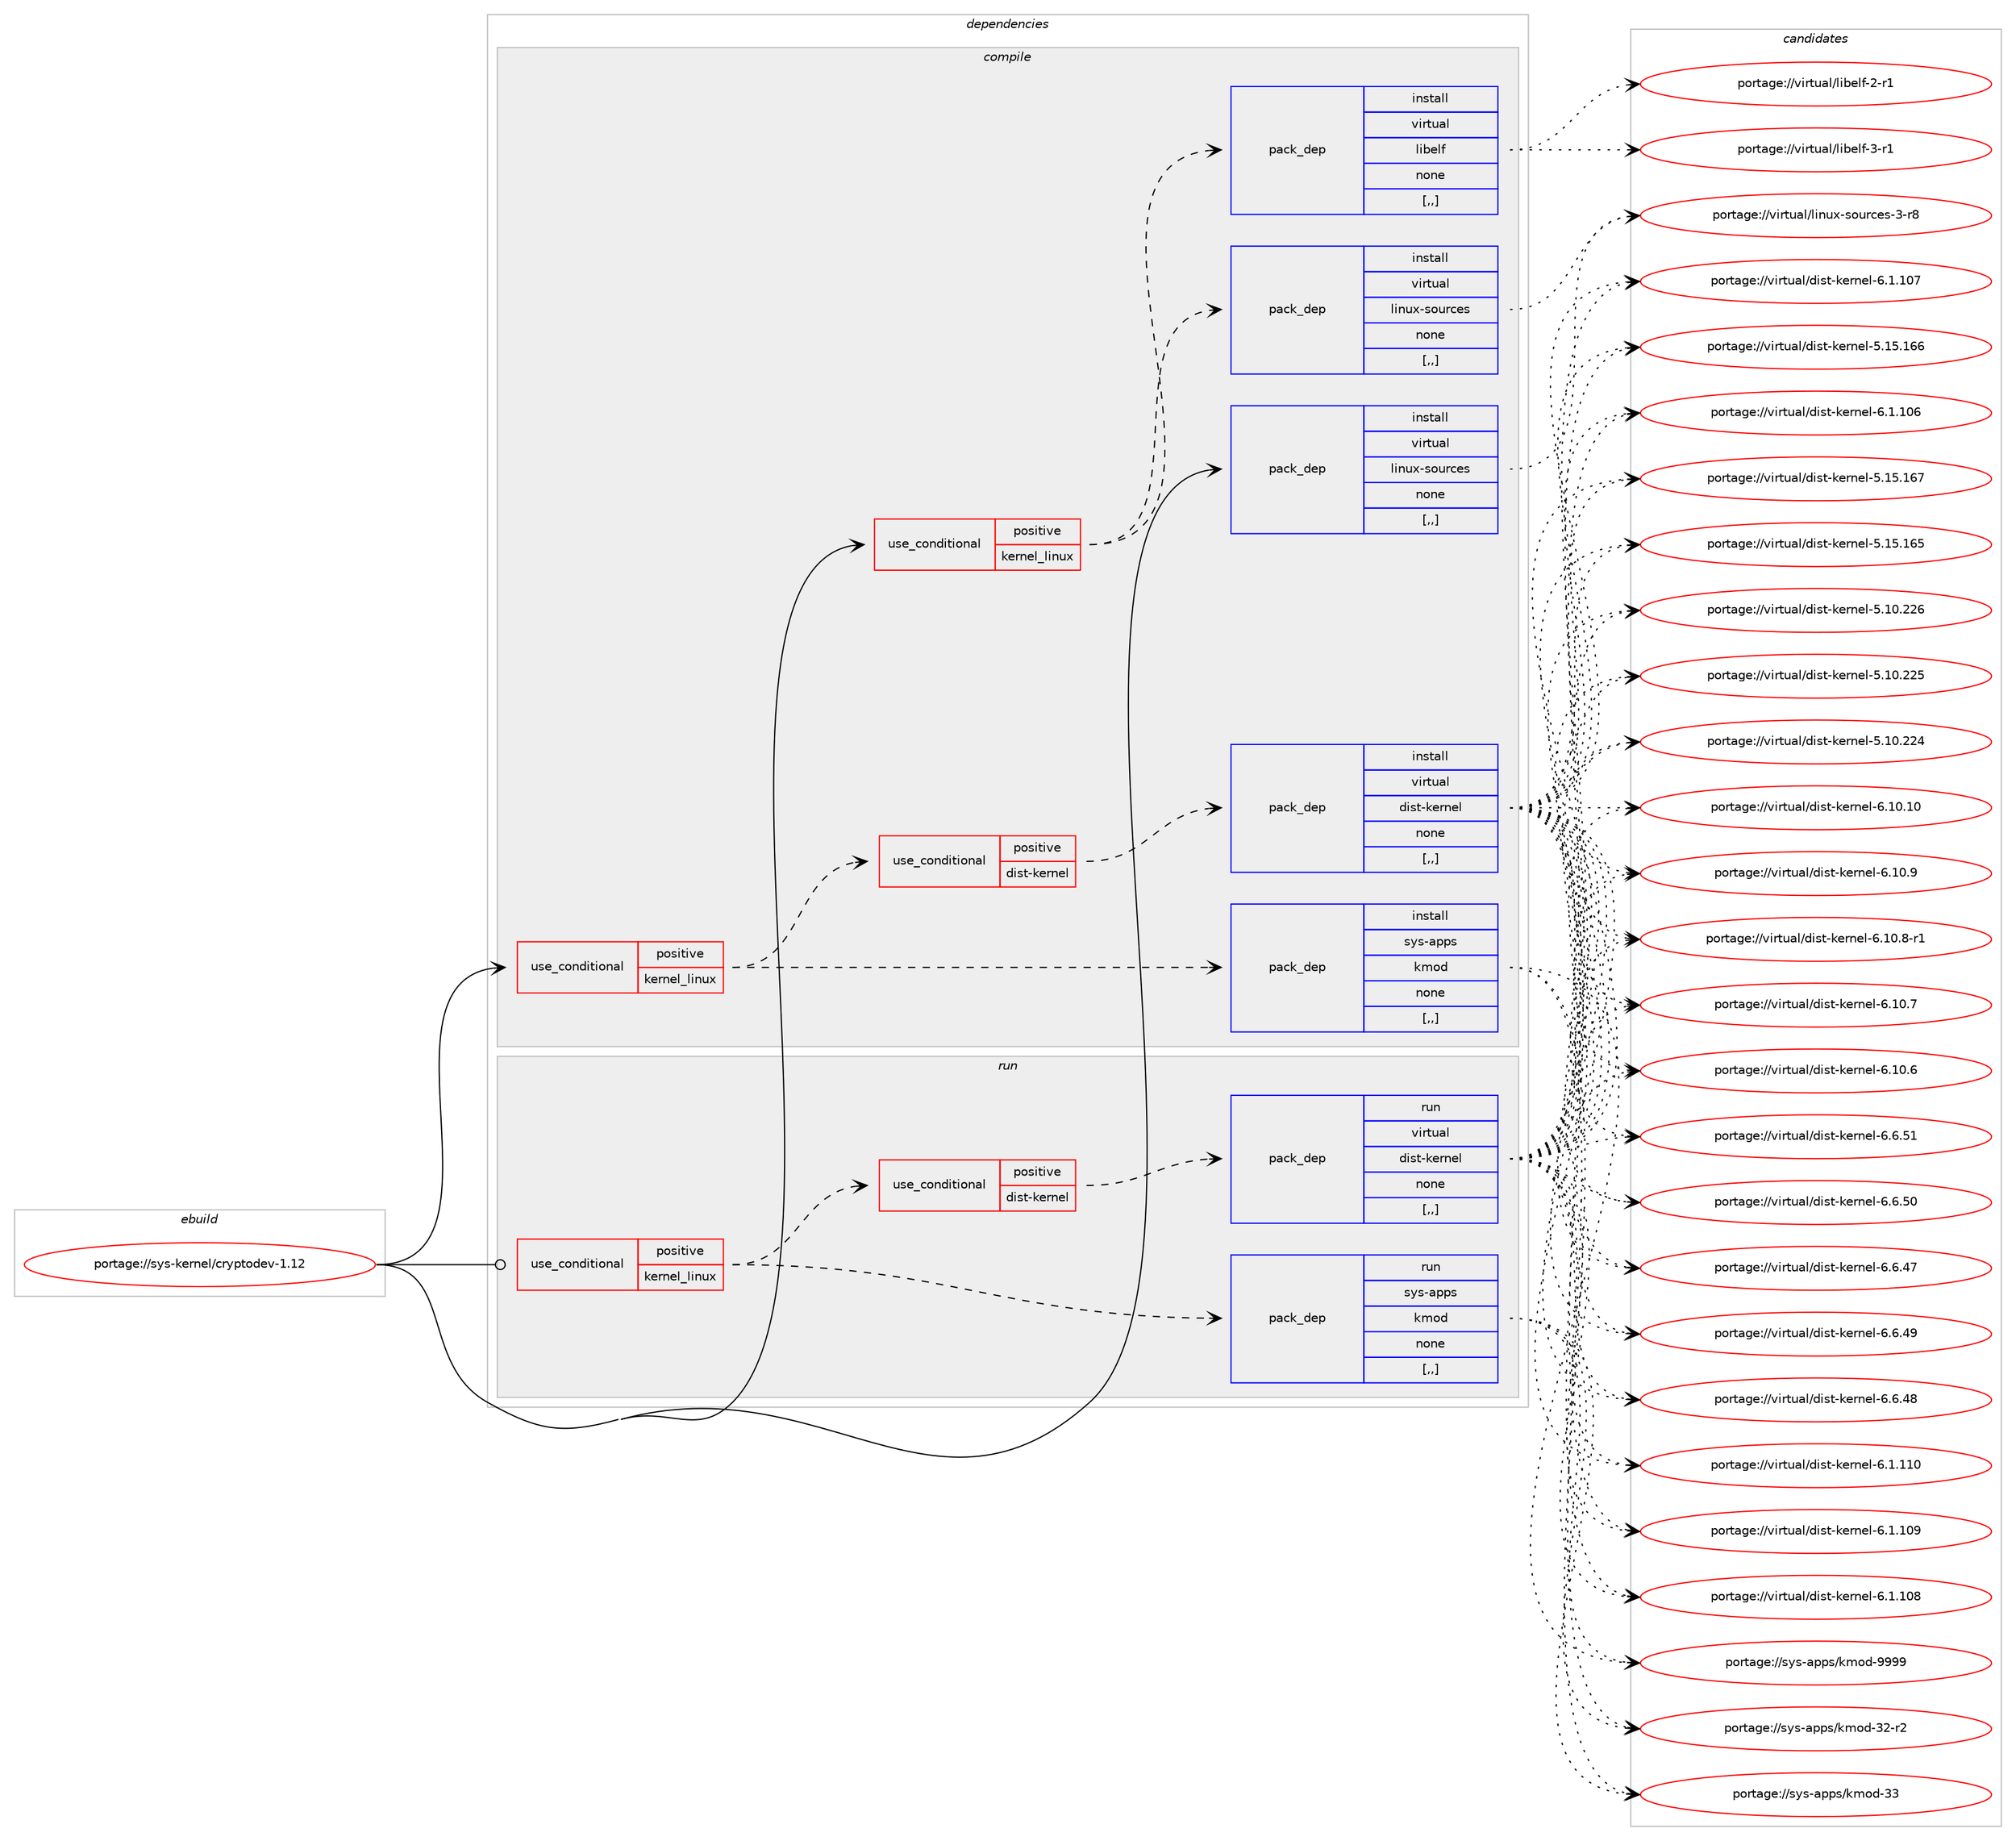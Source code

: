 digraph prolog {

# *************
# Graph options
# *************

newrank=true;
concentrate=true;
compound=true;
graph [rankdir=LR,fontname=Helvetica,fontsize=10,ranksep=1.5];#, ranksep=2.5, nodesep=0.2];
edge  [arrowhead=vee];
node  [fontname=Helvetica,fontsize=10];

# **********
# The ebuild
# **********

subgraph cluster_leftcol {
color=gray;
label=<<i>ebuild</i>>;
id [label="portage://sys-kernel/cryptodev-1.12", color=red, width=4, href="../sys-kernel/cryptodev-1.12.svg"];
}

# ****************
# The dependencies
# ****************

subgraph cluster_midcol {
color=gray;
label=<<i>dependencies</i>>;
subgraph cluster_compile {
fillcolor="#eeeeee";
style=filled;
label=<<i>compile</i>>;
subgraph cond251055 {
dependency949412 [label=<<TABLE BORDER="0" CELLBORDER="1" CELLSPACING="0" CELLPADDING="4"><TR><TD ROWSPAN="3" CELLPADDING="10">use_conditional</TD></TR><TR><TD>positive</TD></TR><TR><TD>kernel_linux</TD></TR></TABLE>>, shape=none, color=red];
subgraph pack691644 {
dependency949413 [label=<<TABLE BORDER="0" CELLBORDER="1" CELLSPACING="0" CELLPADDING="4" WIDTH="220"><TR><TD ROWSPAN="6" CELLPADDING="30">pack_dep</TD></TR><TR><TD WIDTH="110">install</TD></TR><TR><TD>sys-apps</TD></TR><TR><TD>kmod</TD></TR><TR><TD>none</TD></TR><TR><TD>[,,]</TD></TR></TABLE>>, shape=none, color=blue];
}
dependency949412:e -> dependency949413:w [weight=20,style="dashed",arrowhead="vee"];
subgraph cond251056 {
dependency949414 [label=<<TABLE BORDER="0" CELLBORDER="1" CELLSPACING="0" CELLPADDING="4"><TR><TD ROWSPAN="3" CELLPADDING="10">use_conditional</TD></TR><TR><TD>positive</TD></TR><TR><TD>dist-kernel</TD></TR></TABLE>>, shape=none, color=red];
subgraph pack691645 {
dependency949415 [label=<<TABLE BORDER="0" CELLBORDER="1" CELLSPACING="0" CELLPADDING="4" WIDTH="220"><TR><TD ROWSPAN="6" CELLPADDING="30">pack_dep</TD></TR><TR><TD WIDTH="110">install</TD></TR><TR><TD>virtual</TD></TR><TR><TD>dist-kernel</TD></TR><TR><TD>none</TD></TR><TR><TD>[,,]</TD></TR></TABLE>>, shape=none, color=blue];
}
dependency949414:e -> dependency949415:w [weight=20,style="dashed",arrowhead="vee"];
}
dependency949412:e -> dependency949414:w [weight=20,style="dashed",arrowhead="vee"];
}
id:e -> dependency949412:w [weight=20,style="solid",arrowhead="vee"];
subgraph cond251057 {
dependency949416 [label=<<TABLE BORDER="0" CELLBORDER="1" CELLSPACING="0" CELLPADDING="4"><TR><TD ROWSPAN="3" CELLPADDING="10">use_conditional</TD></TR><TR><TD>positive</TD></TR><TR><TD>kernel_linux</TD></TR></TABLE>>, shape=none, color=red];
subgraph pack691646 {
dependency949417 [label=<<TABLE BORDER="0" CELLBORDER="1" CELLSPACING="0" CELLPADDING="4" WIDTH="220"><TR><TD ROWSPAN="6" CELLPADDING="30">pack_dep</TD></TR><TR><TD WIDTH="110">install</TD></TR><TR><TD>virtual</TD></TR><TR><TD>linux-sources</TD></TR><TR><TD>none</TD></TR><TR><TD>[,,]</TD></TR></TABLE>>, shape=none, color=blue];
}
dependency949416:e -> dependency949417:w [weight=20,style="dashed",arrowhead="vee"];
subgraph pack691647 {
dependency949418 [label=<<TABLE BORDER="0" CELLBORDER="1" CELLSPACING="0" CELLPADDING="4" WIDTH="220"><TR><TD ROWSPAN="6" CELLPADDING="30">pack_dep</TD></TR><TR><TD WIDTH="110">install</TD></TR><TR><TD>virtual</TD></TR><TR><TD>libelf</TD></TR><TR><TD>none</TD></TR><TR><TD>[,,]</TD></TR></TABLE>>, shape=none, color=blue];
}
dependency949416:e -> dependency949418:w [weight=20,style="dashed",arrowhead="vee"];
}
id:e -> dependency949416:w [weight=20,style="solid",arrowhead="vee"];
subgraph pack691648 {
dependency949419 [label=<<TABLE BORDER="0" CELLBORDER="1" CELLSPACING="0" CELLPADDING="4" WIDTH="220"><TR><TD ROWSPAN="6" CELLPADDING="30">pack_dep</TD></TR><TR><TD WIDTH="110">install</TD></TR><TR><TD>virtual</TD></TR><TR><TD>linux-sources</TD></TR><TR><TD>none</TD></TR><TR><TD>[,,]</TD></TR></TABLE>>, shape=none, color=blue];
}
id:e -> dependency949419:w [weight=20,style="solid",arrowhead="vee"];
}
subgraph cluster_compileandrun {
fillcolor="#eeeeee";
style=filled;
label=<<i>compile and run</i>>;
}
subgraph cluster_run {
fillcolor="#eeeeee";
style=filled;
label=<<i>run</i>>;
subgraph cond251058 {
dependency949420 [label=<<TABLE BORDER="0" CELLBORDER="1" CELLSPACING="0" CELLPADDING="4"><TR><TD ROWSPAN="3" CELLPADDING="10">use_conditional</TD></TR><TR><TD>positive</TD></TR><TR><TD>kernel_linux</TD></TR></TABLE>>, shape=none, color=red];
subgraph pack691649 {
dependency949421 [label=<<TABLE BORDER="0" CELLBORDER="1" CELLSPACING="0" CELLPADDING="4" WIDTH="220"><TR><TD ROWSPAN="6" CELLPADDING="30">pack_dep</TD></TR><TR><TD WIDTH="110">run</TD></TR><TR><TD>sys-apps</TD></TR><TR><TD>kmod</TD></TR><TR><TD>none</TD></TR><TR><TD>[,,]</TD></TR></TABLE>>, shape=none, color=blue];
}
dependency949420:e -> dependency949421:w [weight=20,style="dashed",arrowhead="vee"];
subgraph cond251059 {
dependency949422 [label=<<TABLE BORDER="0" CELLBORDER="1" CELLSPACING="0" CELLPADDING="4"><TR><TD ROWSPAN="3" CELLPADDING="10">use_conditional</TD></TR><TR><TD>positive</TD></TR><TR><TD>dist-kernel</TD></TR></TABLE>>, shape=none, color=red];
subgraph pack691650 {
dependency949423 [label=<<TABLE BORDER="0" CELLBORDER="1" CELLSPACING="0" CELLPADDING="4" WIDTH="220"><TR><TD ROWSPAN="6" CELLPADDING="30">pack_dep</TD></TR><TR><TD WIDTH="110">run</TD></TR><TR><TD>virtual</TD></TR><TR><TD>dist-kernel</TD></TR><TR><TD>none</TD></TR><TR><TD>[,,]</TD></TR></TABLE>>, shape=none, color=blue];
}
dependency949422:e -> dependency949423:w [weight=20,style="dashed",arrowhead="vee"];
}
dependency949420:e -> dependency949422:w [weight=20,style="dashed",arrowhead="vee"];
}
id:e -> dependency949420:w [weight=20,style="solid",arrowhead="odot"];
}
}

# **************
# The candidates
# **************

subgraph cluster_choices {
rank=same;
color=gray;
label=<<i>candidates</i>>;

subgraph choice691644 {
color=black;
nodesep=1;
choice1151211154597112112115471071091111004557575757 [label="portage://sys-apps/kmod-9999", color=red, width=4,href="../sys-apps/kmod-9999.svg"];
choice115121115459711211211547107109111100455151 [label="portage://sys-apps/kmod-33", color=red, width=4,href="../sys-apps/kmod-33.svg"];
choice1151211154597112112115471071091111004551504511450 [label="portage://sys-apps/kmod-32-r2", color=red, width=4,href="../sys-apps/kmod-32-r2.svg"];
dependency949413:e -> choice1151211154597112112115471071091111004557575757:w [style=dotted,weight="100"];
dependency949413:e -> choice115121115459711211211547107109111100455151:w [style=dotted,weight="100"];
dependency949413:e -> choice1151211154597112112115471071091111004551504511450:w [style=dotted,weight="100"];
}
subgraph choice691645 {
color=black;
nodesep=1;
choice1181051141161179710847100105115116451071011141101011084554464948464948 [label="portage://virtual/dist-kernel-6.10.10", color=red, width=4,href="../virtual/dist-kernel-6.10.10.svg"];
choice11810511411611797108471001051151164510710111411010110845544649484657 [label="portage://virtual/dist-kernel-6.10.9", color=red, width=4,href="../virtual/dist-kernel-6.10.9.svg"];
choice118105114116117971084710010511511645107101114110101108455446494846564511449 [label="portage://virtual/dist-kernel-6.10.8-r1", color=red, width=4,href="../virtual/dist-kernel-6.10.8-r1.svg"];
choice11810511411611797108471001051151164510710111411010110845544649484655 [label="portage://virtual/dist-kernel-6.10.7", color=red, width=4,href="../virtual/dist-kernel-6.10.7.svg"];
choice11810511411611797108471001051151164510710111411010110845544649484654 [label="portage://virtual/dist-kernel-6.10.6", color=red, width=4,href="../virtual/dist-kernel-6.10.6.svg"];
choice11810511411611797108471001051151164510710111411010110845544654465349 [label="portage://virtual/dist-kernel-6.6.51", color=red, width=4,href="../virtual/dist-kernel-6.6.51.svg"];
choice11810511411611797108471001051151164510710111411010110845544654465348 [label="portage://virtual/dist-kernel-6.6.50", color=red, width=4,href="../virtual/dist-kernel-6.6.50.svg"];
choice11810511411611797108471001051151164510710111411010110845544654465257 [label="portage://virtual/dist-kernel-6.6.49", color=red, width=4,href="../virtual/dist-kernel-6.6.49.svg"];
choice11810511411611797108471001051151164510710111411010110845544654465256 [label="portage://virtual/dist-kernel-6.6.48", color=red, width=4,href="../virtual/dist-kernel-6.6.48.svg"];
choice11810511411611797108471001051151164510710111411010110845544654465255 [label="portage://virtual/dist-kernel-6.6.47", color=red, width=4,href="../virtual/dist-kernel-6.6.47.svg"];
choice1181051141161179710847100105115116451071011141101011084554464946494948 [label="portage://virtual/dist-kernel-6.1.110", color=red, width=4,href="../virtual/dist-kernel-6.1.110.svg"];
choice1181051141161179710847100105115116451071011141101011084554464946494857 [label="portage://virtual/dist-kernel-6.1.109", color=red, width=4,href="../virtual/dist-kernel-6.1.109.svg"];
choice1181051141161179710847100105115116451071011141101011084554464946494856 [label="portage://virtual/dist-kernel-6.1.108", color=red, width=4,href="../virtual/dist-kernel-6.1.108.svg"];
choice1181051141161179710847100105115116451071011141101011084554464946494855 [label="portage://virtual/dist-kernel-6.1.107", color=red, width=4,href="../virtual/dist-kernel-6.1.107.svg"];
choice1181051141161179710847100105115116451071011141101011084554464946494854 [label="portage://virtual/dist-kernel-6.1.106", color=red, width=4,href="../virtual/dist-kernel-6.1.106.svg"];
choice118105114116117971084710010511511645107101114110101108455346495346495455 [label="portage://virtual/dist-kernel-5.15.167", color=red, width=4,href="../virtual/dist-kernel-5.15.167.svg"];
choice118105114116117971084710010511511645107101114110101108455346495346495454 [label="portage://virtual/dist-kernel-5.15.166", color=red, width=4,href="../virtual/dist-kernel-5.15.166.svg"];
choice118105114116117971084710010511511645107101114110101108455346495346495453 [label="portage://virtual/dist-kernel-5.15.165", color=red, width=4,href="../virtual/dist-kernel-5.15.165.svg"];
choice118105114116117971084710010511511645107101114110101108455346494846505054 [label="portage://virtual/dist-kernel-5.10.226", color=red, width=4,href="../virtual/dist-kernel-5.10.226.svg"];
choice118105114116117971084710010511511645107101114110101108455346494846505053 [label="portage://virtual/dist-kernel-5.10.225", color=red, width=4,href="../virtual/dist-kernel-5.10.225.svg"];
choice118105114116117971084710010511511645107101114110101108455346494846505052 [label="portage://virtual/dist-kernel-5.10.224", color=red, width=4,href="../virtual/dist-kernel-5.10.224.svg"];
dependency949415:e -> choice1181051141161179710847100105115116451071011141101011084554464948464948:w [style=dotted,weight="100"];
dependency949415:e -> choice11810511411611797108471001051151164510710111411010110845544649484657:w [style=dotted,weight="100"];
dependency949415:e -> choice118105114116117971084710010511511645107101114110101108455446494846564511449:w [style=dotted,weight="100"];
dependency949415:e -> choice11810511411611797108471001051151164510710111411010110845544649484655:w [style=dotted,weight="100"];
dependency949415:e -> choice11810511411611797108471001051151164510710111411010110845544649484654:w [style=dotted,weight="100"];
dependency949415:e -> choice11810511411611797108471001051151164510710111411010110845544654465349:w [style=dotted,weight="100"];
dependency949415:e -> choice11810511411611797108471001051151164510710111411010110845544654465348:w [style=dotted,weight="100"];
dependency949415:e -> choice11810511411611797108471001051151164510710111411010110845544654465257:w [style=dotted,weight="100"];
dependency949415:e -> choice11810511411611797108471001051151164510710111411010110845544654465256:w [style=dotted,weight="100"];
dependency949415:e -> choice11810511411611797108471001051151164510710111411010110845544654465255:w [style=dotted,weight="100"];
dependency949415:e -> choice1181051141161179710847100105115116451071011141101011084554464946494948:w [style=dotted,weight="100"];
dependency949415:e -> choice1181051141161179710847100105115116451071011141101011084554464946494857:w [style=dotted,weight="100"];
dependency949415:e -> choice1181051141161179710847100105115116451071011141101011084554464946494856:w [style=dotted,weight="100"];
dependency949415:e -> choice1181051141161179710847100105115116451071011141101011084554464946494855:w [style=dotted,weight="100"];
dependency949415:e -> choice1181051141161179710847100105115116451071011141101011084554464946494854:w [style=dotted,weight="100"];
dependency949415:e -> choice118105114116117971084710010511511645107101114110101108455346495346495455:w [style=dotted,weight="100"];
dependency949415:e -> choice118105114116117971084710010511511645107101114110101108455346495346495454:w [style=dotted,weight="100"];
dependency949415:e -> choice118105114116117971084710010511511645107101114110101108455346495346495453:w [style=dotted,weight="100"];
dependency949415:e -> choice118105114116117971084710010511511645107101114110101108455346494846505054:w [style=dotted,weight="100"];
dependency949415:e -> choice118105114116117971084710010511511645107101114110101108455346494846505053:w [style=dotted,weight="100"];
dependency949415:e -> choice118105114116117971084710010511511645107101114110101108455346494846505052:w [style=dotted,weight="100"];
}
subgraph choice691646 {
color=black;
nodesep=1;
choice1181051141161179710847108105110117120451151111171149910111545514511456 [label="portage://virtual/linux-sources-3-r8", color=red, width=4,href="../virtual/linux-sources-3-r8.svg"];
dependency949417:e -> choice1181051141161179710847108105110117120451151111171149910111545514511456:w [style=dotted,weight="100"];
}
subgraph choice691647 {
color=black;
nodesep=1;
choice11810511411611797108471081059810110810245514511449 [label="portage://virtual/libelf-3-r1", color=red, width=4,href="../virtual/libelf-3-r1.svg"];
choice11810511411611797108471081059810110810245504511449 [label="portage://virtual/libelf-2-r1", color=red, width=4,href="../virtual/libelf-2-r1.svg"];
dependency949418:e -> choice11810511411611797108471081059810110810245514511449:w [style=dotted,weight="100"];
dependency949418:e -> choice11810511411611797108471081059810110810245504511449:w [style=dotted,weight="100"];
}
subgraph choice691648 {
color=black;
nodesep=1;
choice1181051141161179710847108105110117120451151111171149910111545514511456 [label="portage://virtual/linux-sources-3-r8", color=red, width=4,href="../virtual/linux-sources-3-r8.svg"];
dependency949419:e -> choice1181051141161179710847108105110117120451151111171149910111545514511456:w [style=dotted,weight="100"];
}
subgraph choice691649 {
color=black;
nodesep=1;
choice1151211154597112112115471071091111004557575757 [label="portage://sys-apps/kmod-9999", color=red, width=4,href="../sys-apps/kmod-9999.svg"];
choice115121115459711211211547107109111100455151 [label="portage://sys-apps/kmod-33", color=red, width=4,href="../sys-apps/kmod-33.svg"];
choice1151211154597112112115471071091111004551504511450 [label="portage://sys-apps/kmod-32-r2", color=red, width=4,href="../sys-apps/kmod-32-r2.svg"];
dependency949421:e -> choice1151211154597112112115471071091111004557575757:w [style=dotted,weight="100"];
dependency949421:e -> choice115121115459711211211547107109111100455151:w [style=dotted,weight="100"];
dependency949421:e -> choice1151211154597112112115471071091111004551504511450:w [style=dotted,weight="100"];
}
subgraph choice691650 {
color=black;
nodesep=1;
choice1181051141161179710847100105115116451071011141101011084554464948464948 [label="portage://virtual/dist-kernel-6.10.10", color=red, width=4,href="../virtual/dist-kernel-6.10.10.svg"];
choice11810511411611797108471001051151164510710111411010110845544649484657 [label="portage://virtual/dist-kernel-6.10.9", color=red, width=4,href="../virtual/dist-kernel-6.10.9.svg"];
choice118105114116117971084710010511511645107101114110101108455446494846564511449 [label="portage://virtual/dist-kernel-6.10.8-r1", color=red, width=4,href="../virtual/dist-kernel-6.10.8-r1.svg"];
choice11810511411611797108471001051151164510710111411010110845544649484655 [label="portage://virtual/dist-kernel-6.10.7", color=red, width=4,href="../virtual/dist-kernel-6.10.7.svg"];
choice11810511411611797108471001051151164510710111411010110845544649484654 [label="portage://virtual/dist-kernel-6.10.6", color=red, width=4,href="../virtual/dist-kernel-6.10.6.svg"];
choice11810511411611797108471001051151164510710111411010110845544654465349 [label="portage://virtual/dist-kernel-6.6.51", color=red, width=4,href="../virtual/dist-kernel-6.6.51.svg"];
choice11810511411611797108471001051151164510710111411010110845544654465348 [label="portage://virtual/dist-kernel-6.6.50", color=red, width=4,href="../virtual/dist-kernel-6.6.50.svg"];
choice11810511411611797108471001051151164510710111411010110845544654465257 [label="portage://virtual/dist-kernel-6.6.49", color=red, width=4,href="../virtual/dist-kernel-6.6.49.svg"];
choice11810511411611797108471001051151164510710111411010110845544654465256 [label="portage://virtual/dist-kernel-6.6.48", color=red, width=4,href="../virtual/dist-kernel-6.6.48.svg"];
choice11810511411611797108471001051151164510710111411010110845544654465255 [label="portage://virtual/dist-kernel-6.6.47", color=red, width=4,href="../virtual/dist-kernel-6.6.47.svg"];
choice1181051141161179710847100105115116451071011141101011084554464946494948 [label="portage://virtual/dist-kernel-6.1.110", color=red, width=4,href="../virtual/dist-kernel-6.1.110.svg"];
choice1181051141161179710847100105115116451071011141101011084554464946494857 [label="portage://virtual/dist-kernel-6.1.109", color=red, width=4,href="../virtual/dist-kernel-6.1.109.svg"];
choice1181051141161179710847100105115116451071011141101011084554464946494856 [label="portage://virtual/dist-kernel-6.1.108", color=red, width=4,href="../virtual/dist-kernel-6.1.108.svg"];
choice1181051141161179710847100105115116451071011141101011084554464946494855 [label="portage://virtual/dist-kernel-6.1.107", color=red, width=4,href="../virtual/dist-kernel-6.1.107.svg"];
choice1181051141161179710847100105115116451071011141101011084554464946494854 [label="portage://virtual/dist-kernel-6.1.106", color=red, width=4,href="../virtual/dist-kernel-6.1.106.svg"];
choice118105114116117971084710010511511645107101114110101108455346495346495455 [label="portage://virtual/dist-kernel-5.15.167", color=red, width=4,href="../virtual/dist-kernel-5.15.167.svg"];
choice118105114116117971084710010511511645107101114110101108455346495346495454 [label="portage://virtual/dist-kernel-5.15.166", color=red, width=4,href="../virtual/dist-kernel-5.15.166.svg"];
choice118105114116117971084710010511511645107101114110101108455346495346495453 [label="portage://virtual/dist-kernel-5.15.165", color=red, width=4,href="../virtual/dist-kernel-5.15.165.svg"];
choice118105114116117971084710010511511645107101114110101108455346494846505054 [label="portage://virtual/dist-kernel-5.10.226", color=red, width=4,href="../virtual/dist-kernel-5.10.226.svg"];
choice118105114116117971084710010511511645107101114110101108455346494846505053 [label="portage://virtual/dist-kernel-5.10.225", color=red, width=4,href="../virtual/dist-kernel-5.10.225.svg"];
choice118105114116117971084710010511511645107101114110101108455346494846505052 [label="portage://virtual/dist-kernel-5.10.224", color=red, width=4,href="../virtual/dist-kernel-5.10.224.svg"];
dependency949423:e -> choice1181051141161179710847100105115116451071011141101011084554464948464948:w [style=dotted,weight="100"];
dependency949423:e -> choice11810511411611797108471001051151164510710111411010110845544649484657:w [style=dotted,weight="100"];
dependency949423:e -> choice118105114116117971084710010511511645107101114110101108455446494846564511449:w [style=dotted,weight="100"];
dependency949423:e -> choice11810511411611797108471001051151164510710111411010110845544649484655:w [style=dotted,weight="100"];
dependency949423:e -> choice11810511411611797108471001051151164510710111411010110845544649484654:w [style=dotted,weight="100"];
dependency949423:e -> choice11810511411611797108471001051151164510710111411010110845544654465349:w [style=dotted,weight="100"];
dependency949423:e -> choice11810511411611797108471001051151164510710111411010110845544654465348:w [style=dotted,weight="100"];
dependency949423:e -> choice11810511411611797108471001051151164510710111411010110845544654465257:w [style=dotted,weight="100"];
dependency949423:e -> choice11810511411611797108471001051151164510710111411010110845544654465256:w [style=dotted,weight="100"];
dependency949423:e -> choice11810511411611797108471001051151164510710111411010110845544654465255:w [style=dotted,weight="100"];
dependency949423:e -> choice1181051141161179710847100105115116451071011141101011084554464946494948:w [style=dotted,weight="100"];
dependency949423:e -> choice1181051141161179710847100105115116451071011141101011084554464946494857:w [style=dotted,weight="100"];
dependency949423:e -> choice1181051141161179710847100105115116451071011141101011084554464946494856:w [style=dotted,weight="100"];
dependency949423:e -> choice1181051141161179710847100105115116451071011141101011084554464946494855:w [style=dotted,weight="100"];
dependency949423:e -> choice1181051141161179710847100105115116451071011141101011084554464946494854:w [style=dotted,weight="100"];
dependency949423:e -> choice118105114116117971084710010511511645107101114110101108455346495346495455:w [style=dotted,weight="100"];
dependency949423:e -> choice118105114116117971084710010511511645107101114110101108455346495346495454:w [style=dotted,weight="100"];
dependency949423:e -> choice118105114116117971084710010511511645107101114110101108455346495346495453:w [style=dotted,weight="100"];
dependency949423:e -> choice118105114116117971084710010511511645107101114110101108455346494846505054:w [style=dotted,weight="100"];
dependency949423:e -> choice118105114116117971084710010511511645107101114110101108455346494846505053:w [style=dotted,weight="100"];
dependency949423:e -> choice118105114116117971084710010511511645107101114110101108455346494846505052:w [style=dotted,weight="100"];
}
}

}
